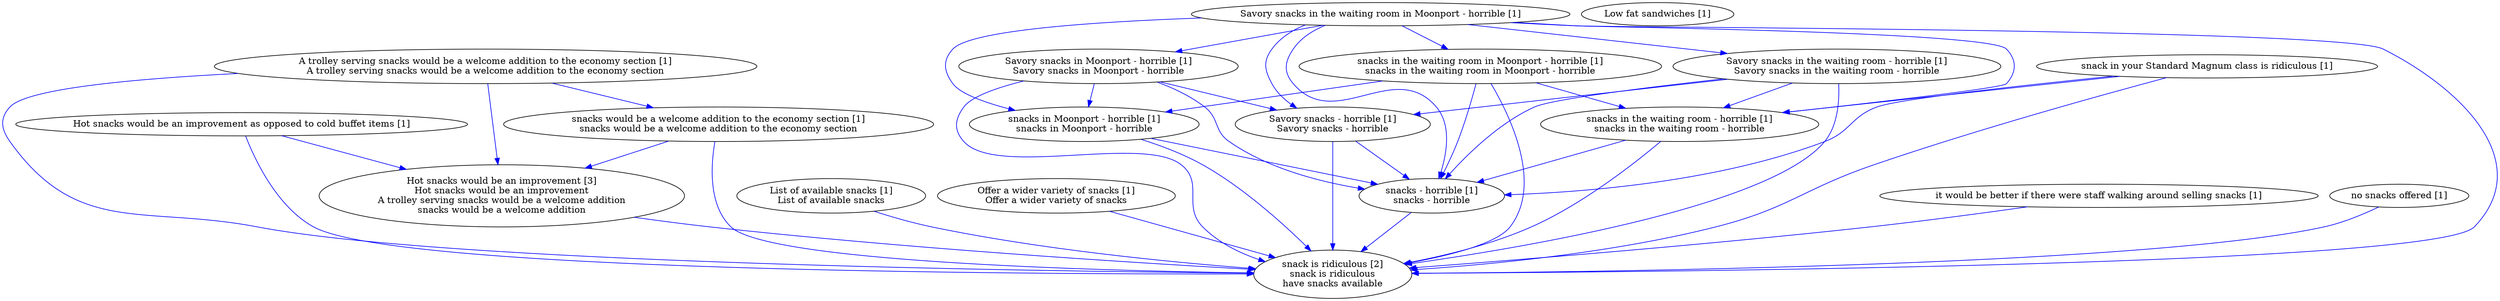 digraph collapsedGraph {
"Hot snacks would be an improvement [3]\nHot snacks would be an improvement\nA trolley serving snacks would be a welcome addition\nsnacks would be a welcome addition""snack is ridiculous [2]\nsnack is ridiculous\nhave snacks available""A trolley serving snacks would be a welcome addition to the economy section [1]\nA trolley serving snacks would be a welcome addition to the economy section""snacks would be a welcome addition to the economy section [1]\nsnacks would be a welcome addition to the economy section""Hot snacks would be an improvement as opposed to cold buffet items [1]""List of available snacks [1]\nList of available snacks""Low fat sandwiches [1]""Offer a wider variety of snacks [1]\nOffer a wider variety of snacks""Savory snacks in the waiting room in Moonport - horrible [1]""Savory snacks in Moonport - horrible [1]\nSavory snacks in Moonport - horrible""Savory snacks - horrible [1]\nSavory snacks - horrible""snacks - horrible [1]\nsnacks - horrible""snacks in Moonport - horrible [1]\nsnacks in Moonport - horrible""Savory snacks in the waiting room - horrible [1]\nSavory snacks in the waiting room - horrible""snacks in the waiting room - horrible [1]\nsnacks in the waiting room - horrible""snacks in the waiting room in Moonport - horrible [1]\nsnacks in the waiting room in Moonport - horrible""it would be better if there were staff walking around selling snacks [1]""no snacks offered [1]""snack in your Standard Magnum class is ridiculous [1]""A trolley serving snacks would be a welcome addition to the economy section [1]\nA trolley serving snacks would be a welcome addition to the economy section" -> "snacks would be a welcome addition to the economy section [1]\nsnacks would be a welcome addition to the economy section" [color=blue]
"A trolley serving snacks would be a welcome addition to the economy section [1]\nA trolley serving snacks would be a welcome addition to the economy section" -> "Hot snacks would be an improvement [3]\nHot snacks would be an improvement\nA trolley serving snacks would be a welcome addition\nsnacks would be a welcome addition" [color=blue]
"Hot snacks would be an improvement as opposed to cold buffet items [1]" -> "Hot snacks would be an improvement [3]\nHot snacks would be an improvement\nA trolley serving snacks would be a welcome addition\nsnacks would be a welcome addition" [color=blue]
"Savory snacks in the waiting room in Moonport - horrible [1]" -> "Savory snacks in Moonport - horrible [1]\nSavory snacks in Moonport - horrible" [color=blue]
"Savory snacks in Moonport - horrible [1]\nSavory snacks in Moonport - horrible" -> "Savory snacks - horrible [1]\nSavory snacks - horrible" [color=blue]
"Savory snacks - horrible [1]\nSavory snacks - horrible" -> "snacks - horrible [1]\nsnacks - horrible" [color=blue]
"Savory snacks in Moonport - horrible [1]\nSavory snacks in Moonport - horrible" -> "snacks in Moonport - horrible [1]\nsnacks in Moonport - horrible" [color=blue]
"snacks in Moonport - horrible [1]\nsnacks in Moonport - horrible" -> "snacks - horrible [1]\nsnacks - horrible" [color=blue]
"Savory snacks in the waiting room in Moonport - horrible [1]" -> "Savory snacks in the waiting room - horrible [1]\nSavory snacks in the waiting room - horrible" [color=blue]
"Savory snacks in the waiting room - horrible [1]\nSavory snacks in the waiting room - horrible" -> "Savory snacks - horrible [1]\nSavory snacks - horrible" [color=blue]
"Savory snacks in the waiting room - horrible [1]\nSavory snacks in the waiting room - horrible" -> "snacks in the waiting room - horrible [1]\nsnacks in the waiting room - horrible" [color=blue]
"snacks in the waiting room - horrible [1]\nsnacks in the waiting room - horrible" -> "snacks - horrible [1]\nsnacks - horrible" [color=blue]
"Savory snacks in the waiting room in Moonport - horrible [1]" -> "snacks in the waiting room in Moonport - horrible [1]\nsnacks in the waiting room in Moonport - horrible" [color=blue]
"snacks in the waiting room in Moonport - horrible [1]\nsnacks in the waiting room in Moonport - horrible" -> "snacks in Moonport - horrible [1]\nsnacks in Moonport - horrible" [color=blue]
"snacks in the waiting room in Moonport - horrible [1]\nsnacks in the waiting room in Moonport - horrible" -> "snacks in the waiting room - horrible [1]\nsnacks in the waiting room - horrible" [color=blue]
"Savory snacks in the waiting room in Moonport - horrible [1]" -> "Savory snacks - horrible [1]\nSavory snacks - horrible" [color=blue]
"Savory snacks in the waiting room in Moonport - horrible [1]" -> "snacks in Moonport - horrible [1]\nsnacks in Moonport - horrible" [color=blue]
"Savory snacks in the waiting room in Moonport - horrible [1]" -> "snacks in the waiting room - horrible [1]\nsnacks in the waiting room - horrible" [color=blue]
"Savory snacks in Moonport - horrible [1]\nSavory snacks in Moonport - horrible" -> "snacks - horrible [1]\nsnacks - horrible" [color=blue]
"Savory snacks in the waiting room - horrible [1]\nSavory snacks in the waiting room - horrible" -> "snacks - horrible [1]\nsnacks - horrible" [color=blue]
"snacks in the waiting room in Moonport - horrible [1]\nsnacks in the waiting room in Moonport - horrible" -> "snacks - horrible [1]\nsnacks - horrible" [color=blue]
"Savory snacks in the waiting room in Moonport - horrible [1]" -> "snacks - horrible [1]\nsnacks - horrible" [color=blue]
"A trolley serving snacks would be a welcome addition to the economy section [1]\nA trolley serving snacks would be a welcome addition to the economy section" -> "snack is ridiculous [2]\nsnack is ridiculous\nhave snacks available" [color=blue]
"Hot snacks would be an improvement [3]\nHot snacks would be an improvement\nA trolley serving snacks would be a welcome addition\nsnacks would be a welcome addition" -> "snack is ridiculous [2]\nsnack is ridiculous\nhave snacks available" [color=blue]
"snacks would be a welcome addition to the economy section [1]\nsnacks would be a welcome addition to the economy section" -> "snack is ridiculous [2]\nsnack is ridiculous\nhave snacks available" [color=blue]
"Hot snacks would be an improvement as opposed to cold buffet items [1]" -> "snack is ridiculous [2]\nsnack is ridiculous\nhave snacks available" [color=blue]
"Offer a wider variety of snacks [1]\nOffer a wider variety of snacks" -> "snack is ridiculous [2]\nsnack is ridiculous\nhave snacks available" [color=blue]
"Savory snacks in the waiting room in Moonport - horrible [1]" -> "snack is ridiculous [2]\nsnack is ridiculous\nhave snacks available" [color=blue]
"Savory snacks in Moonport - horrible [1]\nSavory snacks in Moonport - horrible" -> "snack is ridiculous [2]\nsnack is ridiculous\nhave snacks available" [color=blue]
"Savory snacks - horrible [1]\nSavory snacks - horrible" -> "snack is ridiculous [2]\nsnack is ridiculous\nhave snacks available" [color=blue]
"snacks - horrible [1]\nsnacks - horrible" -> "snack is ridiculous [2]\nsnack is ridiculous\nhave snacks available" [color=blue]
"snacks in Moonport - horrible [1]\nsnacks in Moonport - horrible" -> "snack is ridiculous [2]\nsnack is ridiculous\nhave snacks available" [color=blue]
"Savory snacks in the waiting room - horrible [1]\nSavory snacks in the waiting room - horrible" -> "snack is ridiculous [2]\nsnack is ridiculous\nhave snacks available" [color=blue]
"snacks in the waiting room - horrible [1]\nsnacks in the waiting room - horrible" -> "snack is ridiculous [2]\nsnack is ridiculous\nhave snacks available" [color=blue]
"snacks in the waiting room in Moonport - horrible [1]\nsnacks in the waiting room in Moonport - horrible" -> "snack is ridiculous [2]\nsnack is ridiculous\nhave snacks available" [color=blue]
"it would be better if there were staff walking around selling snacks [1]" -> "snack is ridiculous [2]\nsnack is ridiculous\nhave snacks available" [color=blue]
"no snacks offered [1]" -> "snack is ridiculous [2]\nsnack is ridiculous\nhave snacks available" [color=blue]
"List of available snacks [1]\nList of available snacks" -> "snack is ridiculous [2]\nsnack is ridiculous\nhave snacks available" [color=blue]
"snack in your Standard Magnum class is ridiculous [1]" -> "snacks in the waiting room - horrible [1]\nsnacks in the waiting room - horrible" [color=blue]
"snack in your Standard Magnum class is ridiculous [1]" -> "snack is ridiculous [2]\nsnack is ridiculous\nhave snacks available" [color=blue]
"snacks would be a welcome addition to the economy section [1]\nsnacks would be a welcome addition to the economy section" -> "Hot snacks would be an improvement [3]\nHot snacks would be an improvement\nA trolley serving snacks would be a welcome addition\nsnacks would be a welcome addition" [color=blue]
"snack in your Standard Magnum class is ridiculous [1]" -> "snacks - horrible [1]\nsnacks - horrible" [color=blue]
}